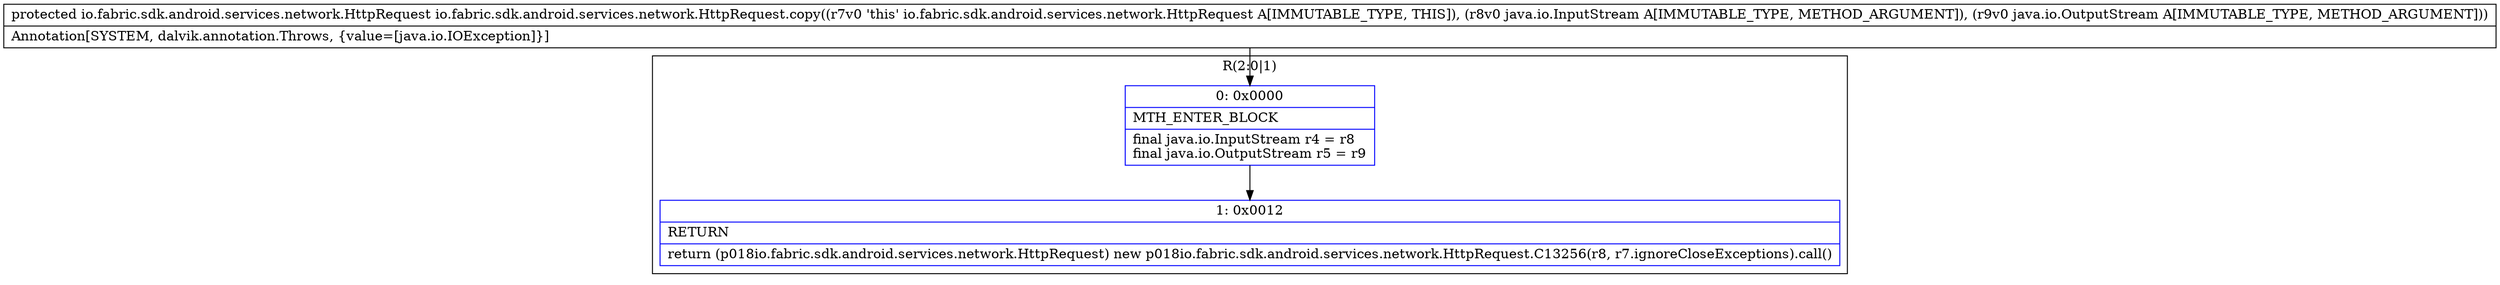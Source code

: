 digraph "CFG forio.fabric.sdk.android.services.network.HttpRequest.copy(Ljava\/io\/InputStream;Ljava\/io\/OutputStream;)Lio\/fabric\/sdk\/android\/services\/network\/HttpRequest;" {
subgraph cluster_Region_1848297052 {
label = "R(2:0|1)";
node [shape=record,color=blue];
Node_0 [shape=record,label="{0\:\ 0x0000|MTH_ENTER_BLOCK\l|final java.io.InputStream r4 = r8\lfinal java.io.OutputStream r5 = r9\l}"];
Node_1 [shape=record,label="{1\:\ 0x0012|RETURN\l|return (p018io.fabric.sdk.android.services.network.HttpRequest) new p018io.fabric.sdk.android.services.network.HttpRequest.C13256(r8, r7.ignoreCloseExceptions).call()\l}"];
}
MethodNode[shape=record,label="{protected io.fabric.sdk.android.services.network.HttpRequest io.fabric.sdk.android.services.network.HttpRequest.copy((r7v0 'this' io.fabric.sdk.android.services.network.HttpRequest A[IMMUTABLE_TYPE, THIS]), (r8v0 java.io.InputStream A[IMMUTABLE_TYPE, METHOD_ARGUMENT]), (r9v0 java.io.OutputStream A[IMMUTABLE_TYPE, METHOD_ARGUMENT]))  | Annotation[SYSTEM, dalvik.annotation.Throws, \{value=[java.io.IOException]\}]\l}"];
MethodNode -> Node_0;
Node_0 -> Node_1;
}

